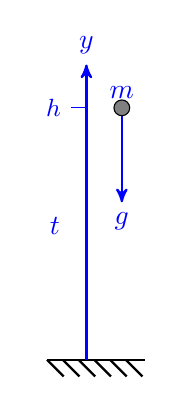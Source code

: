 \usetikzlibrary{%
    decorations.pathreplacing,%
    decorations.pathmorphing,arrows
}
\begin{tikzpicture}[ media/.style={font={\footnotesize\sffamily}},
    wave/.style={
        decorate,decoration={snake,post length=1.4mm,amplitude=2mm,
        segment length=2mm},thick},
    interface/.style={
        postaction={draw,decorate,decoration={border,angle=-45,
                    amplitude=0.3cm,segment length=2mm}}}]
\draw[thick,interface](-0.5,0)--(0.75,0);
\draw[ ->,>=stealth',thick,blue](0,0) -- (0,3.75) node[above]{$y$};

\draw[blue] (0,3.2)--(-.2,3.2) node[left,blue]{\small $h$};
\draw [blue,->,>=stealth',thick] (0.45,3.2) -- (0.45, 2) node [below]{$g$};
\draw [fill=gray](0.45,3.2) circle(0.1) node [above,blue]{$m$};
\node[blue] at (-0.4, 1.7) {$t$};
\end{tikzpicture}
